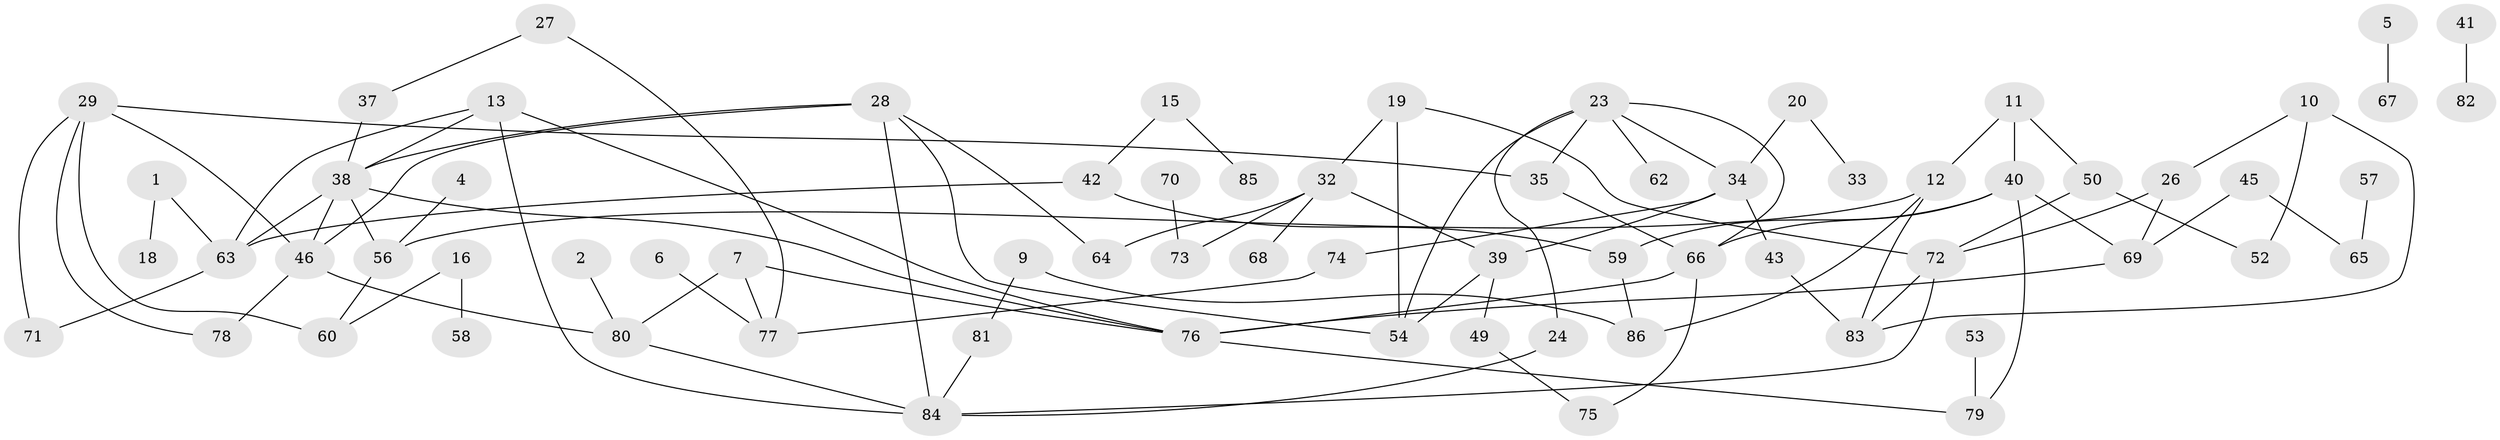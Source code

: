 // original degree distribution, {2: 0.2097902097902098, 5: 0.04195804195804196, 3: 0.22377622377622378, 1: 0.26573426573426573, 4: 0.11188811188811189, 0: 0.11188811188811189, 6: 0.03496503496503497}
// Generated by graph-tools (version 1.1) at 2025/35/03/04/25 23:35:47]
// undirected, 70 vertices, 99 edges
graph export_dot {
  node [color=gray90,style=filled];
  1;
  2;
  4;
  5;
  6;
  7;
  9;
  10;
  11;
  12;
  13;
  15;
  16;
  18;
  19;
  20;
  23;
  24;
  26;
  27;
  28;
  29;
  32;
  33;
  34;
  35;
  37;
  38;
  39;
  40;
  41;
  42;
  43;
  45;
  46;
  49;
  50;
  52;
  53;
  54;
  56;
  57;
  58;
  59;
  60;
  62;
  63;
  64;
  65;
  66;
  67;
  68;
  69;
  70;
  71;
  72;
  73;
  74;
  75;
  76;
  77;
  78;
  79;
  80;
  81;
  82;
  83;
  84;
  85;
  86;
  1 -- 18 [weight=1.0];
  1 -- 63 [weight=1.0];
  2 -- 80 [weight=1.0];
  4 -- 56 [weight=1.0];
  5 -- 67 [weight=1.0];
  6 -- 77 [weight=1.0];
  7 -- 76 [weight=1.0];
  7 -- 77 [weight=1.0];
  7 -- 80 [weight=1.0];
  9 -- 81 [weight=1.0];
  9 -- 86 [weight=1.0];
  10 -- 26 [weight=1.0];
  10 -- 52 [weight=1.0];
  10 -- 83 [weight=1.0];
  11 -- 12 [weight=1.0];
  11 -- 40 [weight=1.0];
  11 -- 50 [weight=1.0];
  12 -- 56 [weight=1.0];
  12 -- 83 [weight=1.0];
  12 -- 86 [weight=1.0];
  13 -- 38 [weight=1.0];
  13 -- 63 [weight=1.0];
  13 -- 76 [weight=1.0];
  13 -- 84 [weight=1.0];
  15 -- 42 [weight=1.0];
  15 -- 85 [weight=1.0];
  16 -- 58 [weight=1.0];
  16 -- 60 [weight=1.0];
  19 -- 32 [weight=1.0];
  19 -- 54 [weight=1.0];
  19 -- 72 [weight=1.0];
  20 -- 33 [weight=1.0];
  20 -- 34 [weight=1.0];
  23 -- 24 [weight=1.0];
  23 -- 34 [weight=1.0];
  23 -- 35 [weight=1.0];
  23 -- 54 [weight=1.0];
  23 -- 62 [weight=1.0];
  23 -- 66 [weight=1.0];
  24 -- 84 [weight=1.0];
  26 -- 69 [weight=1.0];
  26 -- 72 [weight=1.0];
  27 -- 37 [weight=1.0];
  27 -- 77 [weight=1.0];
  28 -- 38 [weight=1.0];
  28 -- 46 [weight=1.0];
  28 -- 54 [weight=1.0];
  28 -- 64 [weight=1.0];
  28 -- 84 [weight=1.0];
  29 -- 35 [weight=1.0];
  29 -- 46 [weight=1.0];
  29 -- 60 [weight=2.0];
  29 -- 71 [weight=1.0];
  29 -- 78 [weight=1.0];
  32 -- 39 [weight=1.0];
  32 -- 64 [weight=1.0];
  32 -- 68 [weight=1.0];
  32 -- 73 [weight=1.0];
  34 -- 39 [weight=1.0];
  34 -- 43 [weight=1.0];
  34 -- 74 [weight=1.0];
  35 -- 66 [weight=1.0];
  37 -- 38 [weight=1.0];
  38 -- 46 [weight=1.0];
  38 -- 56 [weight=1.0];
  38 -- 63 [weight=1.0];
  38 -- 76 [weight=1.0];
  39 -- 49 [weight=1.0];
  39 -- 54 [weight=1.0];
  40 -- 59 [weight=1.0];
  40 -- 66 [weight=1.0];
  40 -- 69 [weight=1.0];
  40 -- 79 [weight=1.0];
  41 -- 82 [weight=1.0];
  42 -- 59 [weight=1.0];
  42 -- 63 [weight=1.0];
  43 -- 83 [weight=2.0];
  45 -- 65 [weight=1.0];
  45 -- 69 [weight=1.0];
  46 -- 78 [weight=1.0];
  46 -- 80 [weight=1.0];
  49 -- 75 [weight=1.0];
  50 -- 52 [weight=1.0];
  50 -- 72 [weight=1.0];
  53 -- 79 [weight=1.0];
  56 -- 60 [weight=1.0];
  57 -- 65 [weight=1.0];
  59 -- 86 [weight=1.0];
  63 -- 71 [weight=1.0];
  66 -- 75 [weight=1.0];
  66 -- 76 [weight=1.0];
  69 -- 76 [weight=1.0];
  70 -- 73 [weight=1.0];
  72 -- 83 [weight=2.0];
  72 -- 84 [weight=1.0];
  74 -- 77 [weight=1.0];
  76 -- 79 [weight=1.0];
  80 -- 84 [weight=1.0];
  81 -- 84 [weight=1.0];
}
